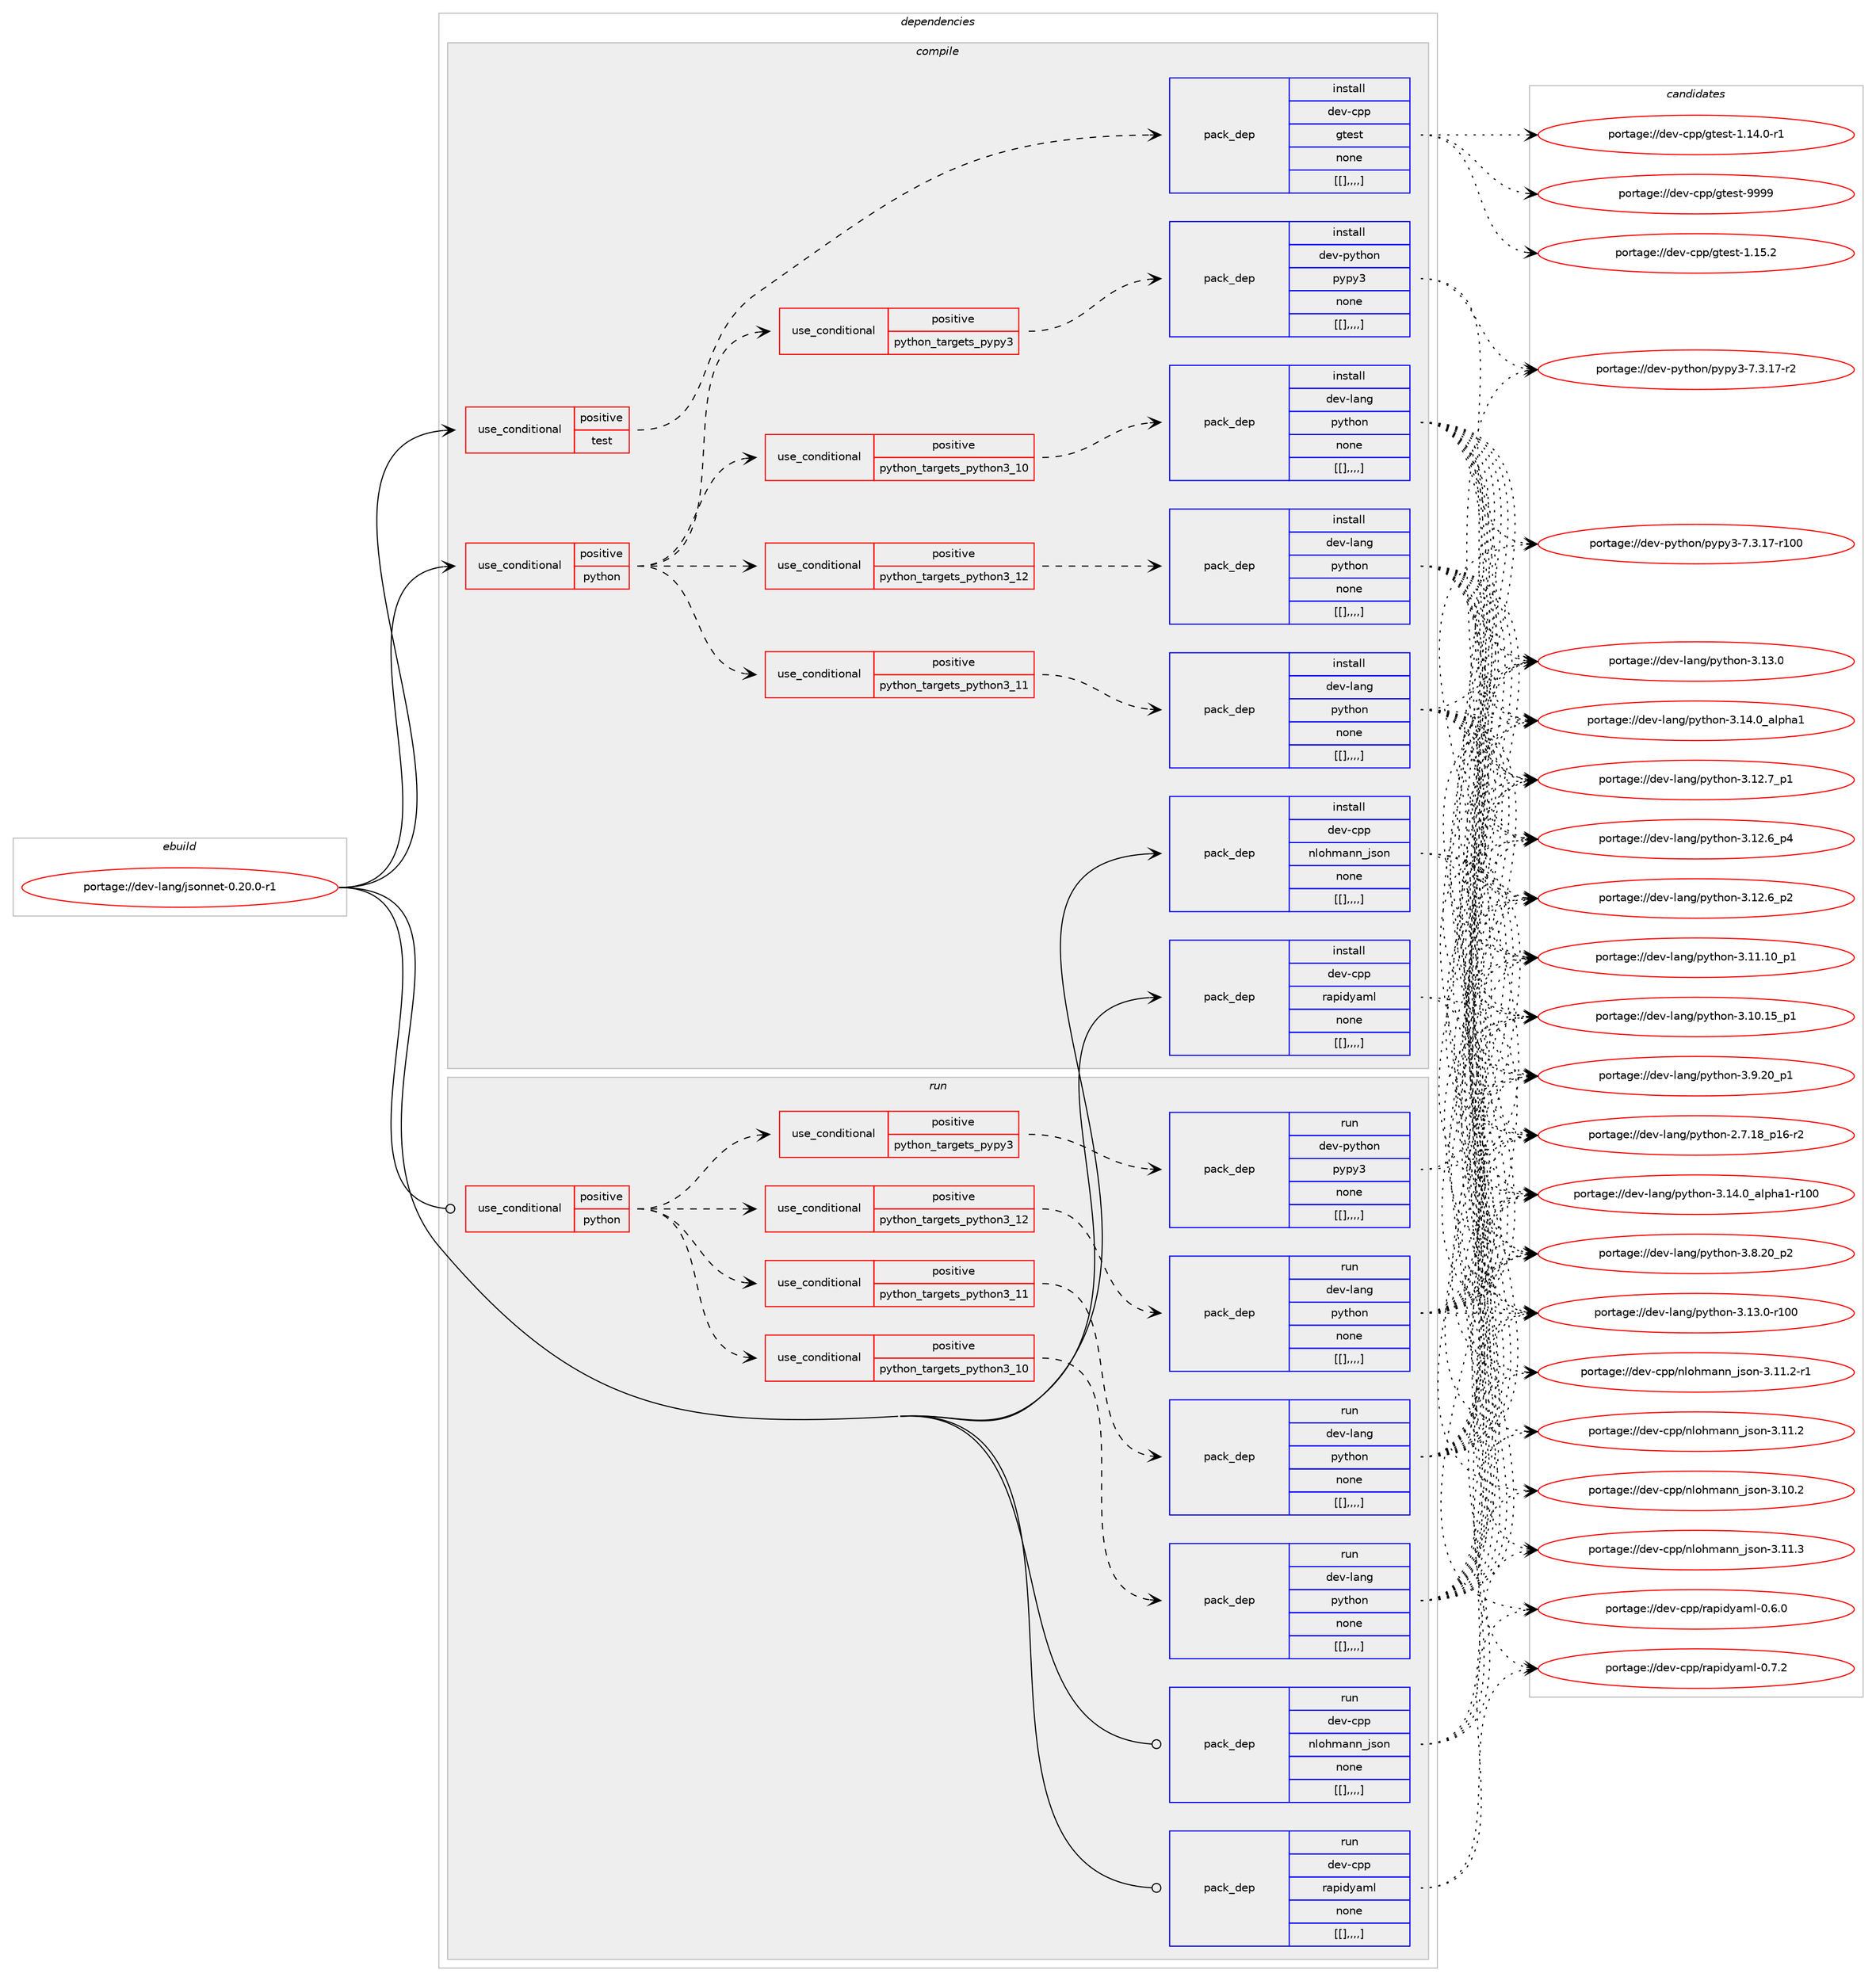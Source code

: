digraph prolog {

# *************
# Graph options
# *************

newrank=true;
concentrate=true;
compound=true;
graph [rankdir=LR,fontname=Helvetica,fontsize=10,ranksep=1.5];#, ranksep=2.5, nodesep=0.2];
edge  [arrowhead=vee];
node  [fontname=Helvetica,fontsize=10];

# **********
# The ebuild
# **********

subgraph cluster_leftcol {
color=gray;
label=<<i>ebuild</i>>;
id [label="portage://dev-lang/jsonnet-0.20.0-r1", color=red, width=4, href="../dev-lang/jsonnet-0.20.0-r1.svg"];
}

# ****************
# The dependencies
# ****************

subgraph cluster_midcol {
color=gray;
label=<<i>dependencies</i>>;
subgraph cluster_compile {
fillcolor="#eeeeee";
style=filled;
label=<<i>compile</i>>;
subgraph cond24890 {
dependency103694 [label=<<TABLE BORDER="0" CELLBORDER="1" CELLSPACING="0" CELLPADDING="4"><TR><TD ROWSPAN="3" CELLPADDING="10">use_conditional</TD></TR><TR><TD>positive</TD></TR><TR><TD>python</TD></TR></TABLE>>, shape=none, color=red];
subgraph cond24892 {
dependency103696 [label=<<TABLE BORDER="0" CELLBORDER="1" CELLSPACING="0" CELLPADDING="4"><TR><TD ROWSPAN="3" CELLPADDING="10">use_conditional</TD></TR><TR><TD>positive</TD></TR><TR><TD>python_targets_pypy3</TD></TR></TABLE>>, shape=none, color=red];
subgraph pack77657 {
dependency103707 [label=<<TABLE BORDER="0" CELLBORDER="1" CELLSPACING="0" CELLPADDING="4" WIDTH="220"><TR><TD ROWSPAN="6" CELLPADDING="30">pack_dep</TD></TR><TR><TD WIDTH="110">install</TD></TR><TR><TD>dev-python</TD></TR><TR><TD>pypy3</TD></TR><TR><TD>none</TD></TR><TR><TD>[[],,,,]</TD></TR></TABLE>>, shape=none, color=blue];
}
dependency103696:e -> dependency103707:w [weight=20,style="dashed",arrowhead="vee"];
}
dependency103694:e -> dependency103696:w [weight=20,style="dashed",arrowhead="vee"];
subgraph cond24904 {
dependency103715 [label=<<TABLE BORDER="0" CELLBORDER="1" CELLSPACING="0" CELLPADDING="4"><TR><TD ROWSPAN="3" CELLPADDING="10">use_conditional</TD></TR><TR><TD>positive</TD></TR><TR><TD>python_targets_python3_10</TD></TR></TABLE>>, shape=none, color=red];
subgraph pack77663 {
dependency103718 [label=<<TABLE BORDER="0" CELLBORDER="1" CELLSPACING="0" CELLPADDING="4" WIDTH="220"><TR><TD ROWSPAN="6" CELLPADDING="30">pack_dep</TD></TR><TR><TD WIDTH="110">install</TD></TR><TR><TD>dev-lang</TD></TR><TR><TD>python</TD></TR><TR><TD>none</TD></TR><TR><TD>[[],,,,]</TD></TR></TABLE>>, shape=none, color=blue];
}
dependency103715:e -> dependency103718:w [weight=20,style="dashed",arrowhead="vee"];
}
dependency103694:e -> dependency103715:w [weight=20,style="dashed",arrowhead="vee"];
subgraph cond24913 {
dependency103729 [label=<<TABLE BORDER="0" CELLBORDER="1" CELLSPACING="0" CELLPADDING="4"><TR><TD ROWSPAN="3" CELLPADDING="10">use_conditional</TD></TR><TR><TD>positive</TD></TR><TR><TD>python_targets_python3_11</TD></TR></TABLE>>, shape=none, color=red];
subgraph pack77672 {
dependency103737 [label=<<TABLE BORDER="0" CELLBORDER="1" CELLSPACING="0" CELLPADDING="4" WIDTH="220"><TR><TD ROWSPAN="6" CELLPADDING="30">pack_dep</TD></TR><TR><TD WIDTH="110">install</TD></TR><TR><TD>dev-lang</TD></TR><TR><TD>python</TD></TR><TR><TD>none</TD></TR><TR><TD>[[],,,,]</TD></TR></TABLE>>, shape=none, color=blue];
}
dependency103729:e -> dependency103737:w [weight=20,style="dashed",arrowhead="vee"];
}
dependency103694:e -> dependency103729:w [weight=20,style="dashed",arrowhead="vee"];
subgraph cond24916 {
dependency103749 [label=<<TABLE BORDER="0" CELLBORDER="1" CELLSPACING="0" CELLPADDING="4"><TR><TD ROWSPAN="3" CELLPADDING="10">use_conditional</TD></TR><TR><TD>positive</TD></TR><TR><TD>python_targets_python3_12</TD></TR></TABLE>>, shape=none, color=red];
subgraph pack77686 {
dependency103762 [label=<<TABLE BORDER="0" CELLBORDER="1" CELLSPACING="0" CELLPADDING="4" WIDTH="220"><TR><TD ROWSPAN="6" CELLPADDING="30">pack_dep</TD></TR><TR><TD WIDTH="110">install</TD></TR><TR><TD>dev-lang</TD></TR><TR><TD>python</TD></TR><TR><TD>none</TD></TR><TR><TD>[[],,,,]</TD></TR></TABLE>>, shape=none, color=blue];
}
dependency103749:e -> dependency103762:w [weight=20,style="dashed",arrowhead="vee"];
}
dependency103694:e -> dependency103749:w [weight=20,style="dashed",arrowhead="vee"];
}
id:e -> dependency103694:w [weight=20,style="solid",arrowhead="vee"];
subgraph cond24922 {
dependency103781 [label=<<TABLE BORDER="0" CELLBORDER="1" CELLSPACING="0" CELLPADDING="4"><TR><TD ROWSPAN="3" CELLPADDING="10">use_conditional</TD></TR><TR><TD>positive</TD></TR><TR><TD>test</TD></TR></TABLE>>, shape=none, color=red];
subgraph pack77718 {
dependency103791 [label=<<TABLE BORDER="0" CELLBORDER="1" CELLSPACING="0" CELLPADDING="4" WIDTH="220"><TR><TD ROWSPAN="6" CELLPADDING="30">pack_dep</TD></TR><TR><TD WIDTH="110">install</TD></TR><TR><TD>dev-cpp</TD></TR><TR><TD>gtest</TD></TR><TR><TD>none</TD></TR><TR><TD>[[],,,,]</TD></TR></TABLE>>, shape=none, color=blue];
}
dependency103781:e -> dependency103791:w [weight=20,style="dashed",arrowhead="vee"];
}
id:e -> dependency103781:w [weight=20,style="solid",arrowhead="vee"];
subgraph pack77724 {
dependency103802 [label=<<TABLE BORDER="0" CELLBORDER="1" CELLSPACING="0" CELLPADDING="4" WIDTH="220"><TR><TD ROWSPAN="6" CELLPADDING="30">pack_dep</TD></TR><TR><TD WIDTH="110">install</TD></TR><TR><TD>dev-cpp</TD></TR><TR><TD>nlohmann_json</TD></TR><TR><TD>none</TD></TR><TR><TD>[[],,,,]</TD></TR></TABLE>>, shape=none, color=blue];
}
id:e -> dependency103802:w [weight=20,style="solid",arrowhead="vee"];
subgraph pack77726 {
dependency103810 [label=<<TABLE BORDER="0" CELLBORDER="1" CELLSPACING="0" CELLPADDING="4" WIDTH="220"><TR><TD ROWSPAN="6" CELLPADDING="30">pack_dep</TD></TR><TR><TD WIDTH="110">install</TD></TR><TR><TD>dev-cpp</TD></TR><TR><TD>rapidyaml</TD></TR><TR><TD>none</TD></TR><TR><TD>[[],,,,]</TD></TR></TABLE>>, shape=none, color=blue];
}
id:e -> dependency103810:w [weight=20,style="solid",arrowhead="vee"];
}
subgraph cluster_compileandrun {
fillcolor="#eeeeee";
style=filled;
label=<<i>compile and run</i>>;
}
subgraph cluster_run {
fillcolor="#eeeeee";
style=filled;
label=<<i>run</i>>;
subgraph cond24932 {
dependency103819 [label=<<TABLE BORDER="0" CELLBORDER="1" CELLSPACING="0" CELLPADDING="4"><TR><TD ROWSPAN="3" CELLPADDING="10">use_conditional</TD></TR><TR><TD>positive</TD></TR><TR><TD>python</TD></TR></TABLE>>, shape=none, color=red];
subgraph cond24935 {
dependency103845 [label=<<TABLE BORDER="0" CELLBORDER="1" CELLSPACING="0" CELLPADDING="4"><TR><TD ROWSPAN="3" CELLPADDING="10">use_conditional</TD></TR><TR><TD>positive</TD></TR><TR><TD>python_targets_pypy3</TD></TR></TABLE>>, shape=none, color=red];
subgraph pack77757 {
dependency103852 [label=<<TABLE BORDER="0" CELLBORDER="1" CELLSPACING="0" CELLPADDING="4" WIDTH="220"><TR><TD ROWSPAN="6" CELLPADDING="30">pack_dep</TD></TR><TR><TD WIDTH="110">run</TD></TR><TR><TD>dev-python</TD></TR><TR><TD>pypy3</TD></TR><TR><TD>none</TD></TR><TR><TD>[[],,,,]</TD></TR></TABLE>>, shape=none, color=blue];
}
dependency103845:e -> dependency103852:w [weight=20,style="dashed",arrowhead="vee"];
}
dependency103819:e -> dependency103845:w [weight=20,style="dashed",arrowhead="vee"];
subgraph cond24948 {
dependency103873 [label=<<TABLE BORDER="0" CELLBORDER="1" CELLSPACING="0" CELLPADDING="4"><TR><TD ROWSPAN="3" CELLPADDING="10">use_conditional</TD></TR><TR><TD>positive</TD></TR><TR><TD>python_targets_python3_10</TD></TR></TABLE>>, shape=none, color=red];
subgraph pack77782 {
dependency103920 [label=<<TABLE BORDER="0" CELLBORDER="1" CELLSPACING="0" CELLPADDING="4" WIDTH="220"><TR><TD ROWSPAN="6" CELLPADDING="30">pack_dep</TD></TR><TR><TD WIDTH="110">run</TD></TR><TR><TD>dev-lang</TD></TR><TR><TD>python</TD></TR><TR><TD>none</TD></TR><TR><TD>[[],,,,]</TD></TR></TABLE>>, shape=none, color=blue];
}
dependency103873:e -> dependency103920:w [weight=20,style="dashed",arrowhead="vee"];
}
dependency103819:e -> dependency103873:w [weight=20,style="dashed",arrowhead="vee"];
subgraph cond24968 {
dependency103952 [label=<<TABLE BORDER="0" CELLBORDER="1" CELLSPACING="0" CELLPADDING="4"><TR><TD ROWSPAN="3" CELLPADDING="10">use_conditional</TD></TR><TR><TD>positive</TD></TR><TR><TD>python_targets_python3_11</TD></TR></TABLE>>, shape=none, color=red];
subgraph pack77838 {
dependency103954 [label=<<TABLE BORDER="0" CELLBORDER="1" CELLSPACING="0" CELLPADDING="4" WIDTH="220"><TR><TD ROWSPAN="6" CELLPADDING="30">pack_dep</TD></TR><TR><TD WIDTH="110">run</TD></TR><TR><TD>dev-lang</TD></TR><TR><TD>python</TD></TR><TR><TD>none</TD></TR><TR><TD>[[],,,,]</TD></TR></TABLE>>, shape=none, color=blue];
}
dependency103952:e -> dependency103954:w [weight=20,style="dashed",arrowhead="vee"];
}
dependency103819:e -> dependency103952:w [weight=20,style="dashed",arrowhead="vee"];
subgraph cond24976 {
dependency103962 [label=<<TABLE BORDER="0" CELLBORDER="1" CELLSPACING="0" CELLPADDING="4"><TR><TD ROWSPAN="3" CELLPADDING="10">use_conditional</TD></TR><TR><TD>positive</TD></TR><TR><TD>python_targets_python3_12</TD></TR></TABLE>>, shape=none, color=red];
subgraph pack77847 {
dependency103973 [label=<<TABLE BORDER="0" CELLBORDER="1" CELLSPACING="0" CELLPADDING="4" WIDTH="220"><TR><TD ROWSPAN="6" CELLPADDING="30">pack_dep</TD></TR><TR><TD WIDTH="110">run</TD></TR><TR><TD>dev-lang</TD></TR><TR><TD>python</TD></TR><TR><TD>none</TD></TR><TR><TD>[[],,,,]</TD></TR></TABLE>>, shape=none, color=blue];
}
dependency103962:e -> dependency103973:w [weight=20,style="dashed",arrowhead="vee"];
}
dependency103819:e -> dependency103962:w [weight=20,style="dashed",arrowhead="vee"];
}
id:e -> dependency103819:w [weight=20,style="solid",arrowhead="odot"];
subgraph pack77857 {
dependency103977 [label=<<TABLE BORDER="0" CELLBORDER="1" CELLSPACING="0" CELLPADDING="4" WIDTH="220"><TR><TD ROWSPAN="6" CELLPADDING="30">pack_dep</TD></TR><TR><TD WIDTH="110">run</TD></TR><TR><TD>dev-cpp</TD></TR><TR><TD>nlohmann_json</TD></TR><TR><TD>none</TD></TR><TR><TD>[[],,,,]</TD></TR></TABLE>>, shape=none, color=blue];
}
id:e -> dependency103977:w [weight=20,style="solid",arrowhead="odot"];
subgraph pack77886 {
dependency104026 [label=<<TABLE BORDER="0" CELLBORDER="1" CELLSPACING="0" CELLPADDING="4" WIDTH="220"><TR><TD ROWSPAN="6" CELLPADDING="30">pack_dep</TD></TR><TR><TD WIDTH="110">run</TD></TR><TR><TD>dev-cpp</TD></TR><TR><TD>rapidyaml</TD></TR><TR><TD>none</TD></TR><TR><TD>[[],,,,]</TD></TR></TABLE>>, shape=none, color=blue];
}
id:e -> dependency104026:w [weight=20,style="solid",arrowhead="odot"];
}
}

# **************
# The candidates
# **************

subgraph cluster_choices {
rank=same;
color=gray;
label=<<i>candidates</i>>;

subgraph choice77692 {
color=black;
nodesep=1;
choice100101118451121211161041111104711212111212151455546514649554511450 [label="portage://dev-python/pypy3-7.3.17-r2", color=red, width=4,href="../dev-python/pypy3-7.3.17-r2.svg"];
choice1001011184511212111610411111047112121112121514555465146495545114494848 [label="portage://dev-python/pypy3-7.3.17-r100", color=red, width=4,href="../dev-python/pypy3-7.3.17-r100.svg"];
dependency103707:e -> choice100101118451121211161041111104711212111212151455546514649554511450:w [style=dotted,weight="100"];
dependency103707:e -> choice1001011184511212111610411111047112121112121514555465146495545114494848:w [style=dotted,weight="100"];
}
subgraph choice77695 {
color=black;
nodesep=1;
choice100101118451089711010347112121116104111110455146495246489597108112104974945114494848 [label="portage://dev-lang/python-3.14.0_alpha1-r100", color=red, width=4,href="../dev-lang/python-3.14.0_alpha1-r100.svg"];
choice1001011184510897110103471121211161041111104551464952464895971081121049749 [label="portage://dev-lang/python-3.14.0_alpha1", color=red, width=4,href="../dev-lang/python-3.14.0_alpha1.svg"];
choice1001011184510897110103471121211161041111104551464951464845114494848 [label="portage://dev-lang/python-3.13.0-r100", color=red, width=4,href="../dev-lang/python-3.13.0-r100.svg"];
choice10010111845108971101034711212111610411111045514649514648 [label="portage://dev-lang/python-3.13.0", color=red, width=4,href="../dev-lang/python-3.13.0.svg"];
choice100101118451089711010347112121116104111110455146495046559511249 [label="portage://dev-lang/python-3.12.7_p1", color=red, width=4,href="../dev-lang/python-3.12.7_p1.svg"];
choice100101118451089711010347112121116104111110455146495046549511252 [label="portage://dev-lang/python-3.12.6_p4", color=red, width=4,href="../dev-lang/python-3.12.6_p4.svg"];
choice100101118451089711010347112121116104111110455146495046549511250 [label="portage://dev-lang/python-3.12.6_p2", color=red, width=4,href="../dev-lang/python-3.12.6_p2.svg"];
choice10010111845108971101034711212111610411111045514649494649489511249 [label="portage://dev-lang/python-3.11.10_p1", color=red, width=4,href="../dev-lang/python-3.11.10_p1.svg"];
choice10010111845108971101034711212111610411111045514649484649539511249 [label="portage://dev-lang/python-3.10.15_p1", color=red, width=4,href="../dev-lang/python-3.10.15_p1.svg"];
choice100101118451089711010347112121116104111110455146574650489511249 [label="portage://dev-lang/python-3.9.20_p1", color=red, width=4,href="../dev-lang/python-3.9.20_p1.svg"];
choice100101118451089711010347112121116104111110455146564650489511250 [label="portage://dev-lang/python-3.8.20_p2", color=red, width=4,href="../dev-lang/python-3.8.20_p2.svg"];
choice100101118451089711010347112121116104111110455046554649569511249544511450 [label="portage://dev-lang/python-2.7.18_p16-r2", color=red, width=4,href="../dev-lang/python-2.7.18_p16-r2.svg"];
dependency103718:e -> choice100101118451089711010347112121116104111110455146495246489597108112104974945114494848:w [style=dotted,weight="100"];
dependency103718:e -> choice1001011184510897110103471121211161041111104551464952464895971081121049749:w [style=dotted,weight="100"];
dependency103718:e -> choice1001011184510897110103471121211161041111104551464951464845114494848:w [style=dotted,weight="100"];
dependency103718:e -> choice10010111845108971101034711212111610411111045514649514648:w [style=dotted,weight="100"];
dependency103718:e -> choice100101118451089711010347112121116104111110455146495046559511249:w [style=dotted,weight="100"];
dependency103718:e -> choice100101118451089711010347112121116104111110455146495046549511252:w [style=dotted,weight="100"];
dependency103718:e -> choice100101118451089711010347112121116104111110455146495046549511250:w [style=dotted,weight="100"];
dependency103718:e -> choice10010111845108971101034711212111610411111045514649494649489511249:w [style=dotted,weight="100"];
dependency103718:e -> choice10010111845108971101034711212111610411111045514649484649539511249:w [style=dotted,weight="100"];
dependency103718:e -> choice100101118451089711010347112121116104111110455146574650489511249:w [style=dotted,weight="100"];
dependency103718:e -> choice100101118451089711010347112121116104111110455146564650489511250:w [style=dotted,weight="100"];
dependency103718:e -> choice100101118451089711010347112121116104111110455046554649569511249544511450:w [style=dotted,weight="100"];
}
subgraph choice77711 {
color=black;
nodesep=1;
choice100101118451089711010347112121116104111110455146495246489597108112104974945114494848 [label="portage://dev-lang/python-3.14.0_alpha1-r100", color=red, width=4,href="../dev-lang/python-3.14.0_alpha1-r100.svg"];
choice1001011184510897110103471121211161041111104551464952464895971081121049749 [label="portage://dev-lang/python-3.14.0_alpha1", color=red, width=4,href="../dev-lang/python-3.14.0_alpha1.svg"];
choice1001011184510897110103471121211161041111104551464951464845114494848 [label="portage://dev-lang/python-3.13.0-r100", color=red, width=4,href="../dev-lang/python-3.13.0-r100.svg"];
choice10010111845108971101034711212111610411111045514649514648 [label="portage://dev-lang/python-3.13.0", color=red, width=4,href="../dev-lang/python-3.13.0.svg"];
choice100101118451089711010347112121116104111110455146495046559511249 [label="portage://dev-lang/python-3.12.7_p1", color=red, width=4,href="../dev-lang/python-3.12.7_p1.svg"];
choice100101118451089711010347112121116104111110455146495046549511252 [label="portage://dev-lang/python-3.12.6_p4", color=red, width=4,href="../dev-lang/python-3.12.6_p4.svg"];
choice100101118451089711010347112121116104111110455146495046549511250 [label="portage://dev-lang/python-3.12.6_p2", color=red, width=4,href="../dev-lang/python-3.12.6_p2.svg"];
choice10010111845108971101034711212111610411111045514649494649489511249 [label="portage://dev-lang/python-3.11.10_p1", color=red, width=4,href="../dev-lang/python-3.11.10_p1.svg"];
choice10010111845108971101034711212111610411111045514649484649539511249 [label="portage://dev-lang/python-3.10.15_p1", color=red, width=4,href="../dev-lang/python-3.10.15_p1.svg"];
choice100101118451089711010347112121116104111110455146574650489511249 [label="portage://dev-lang/python-3.9.20_p1", color=red, width=4,href="../dev-lang/python-3.9.20_p1.svg"];
choice100101118451089711010347112121116104111110455146564650489511250 [label="portage://dev-lang/python-3.8.20_p2", color=red, width=4,href="../dev-lang/python-3.8.20_p2.svg"];
choice100101118451089711010347112121116104111110455046554649569511249544511450 [label="portage://dev-lang/python-2.7.18_p16-r2", color=red, width=4,href="../dev-lang/python-2.7.18_p16-r2.svg"];
dependency103737:e -> choice100101118451089711010347112121116104111110455146495246489597108112104974945114494848:w [style=dotted,weight="100"];
dependency103737:e -> choice1001011184510897110103471121211161041111104551464952464895971081121049749:w [style=dotted,weight="100"];
dependency103737:e -> choice1001011184510897110103471121211161041111104551464951464845114494848:w [style=dotted,weight="100"];
dependency103737:e -> choice10010111845108971101034711212111610411111045514649514648:w [style=dotted,weight="100"];
dependency103737:e -> choice100101118451089711010347112121116104111110455146495046559511249:w [style=dotted,weight="100"];
dependency103737:e -> choice100101118451089711010347112121116104111110455146495046549511252:w [style=dotted,weight="100"];
dependency103737:e -> choice100101118451089711010347112121116104111110455146495046549511250:w [style=dotted,weight="100"];
dependency103737:e -> choice10010111845108971101034711212111610411111045514649494649489511249:w [style=dotted,weight="100"];
dependency103737:e -> choice10010111845108971101034711212111610411111045514649484649539511249:w [style=dotted,weight="100"];
dependency103737:e -> choice100101118451089711010347112121116104111110455146574650489511249:w [style=dotted,weight="100"];
dependency103737:e -> choice100101118451089711010347112121116104111110455146564650489511250:w [style=dotted,weight="100"];
dependency103737:e -> choice100101118451089711010347112121116104111110455046554649569511249544511450:w [style=dotted,weight="100"];
}
subgraph choice77722 {
color=black;
nodesep=1;
choice100101118451089711010347112121116104111110455146495246489597108112104974945114494848 [label="portage://dev-lang/python-3.14.0_alpha1-r100", color=red, width=4,href="../dev-lang/python-3.14.0_alpha1-r100.svg"];
choice1001011184510897110103471121211161041111104551464952464895971081121049749 [label="portage://dev-lang/python-3.14.0_alpha1", color=red, width=4,href="../dev-lang/python-3.14.0_alpha1.svg"];
choice1001011184510897110103471121211161041111104551464951464845114494848 [label="portage://dev-lang/python-3.13.0-r100", color=red, width=4,href="../dev-lang/python-3.13.0-r100.svg"];
choice10010111845108971101034711212111610411111045514649514648 [label="portage://dev-lang/python-3.13.0", color=red, width=4,href="../dev-lang/python-3.13.0.svg"];
choice100101118451089711010347112121116104111110455146495046559511249 [label="portage://dev-lang/python-3.12.7_p1", color=red, width=4,href="../dev-lang/python-3.12.7_p1.svg"];
choice100101118451089711010347112121116104111110455146495046549511252 [label="portage://dev-lang/python-3.12.6_p4", color=red, width=4,href="../dev-lang/python-3.12.6_p4.svg"];
choice100101118451089711010347112121116104111110455146495046549511250 [label="portage://dev-lang/python-3.12.6_p2", color=red, width=4,href="../dev-lang/python-3.12.6_p2.svg"];
choice10010111845108971101034711212111610411111045514649494649489511249 [label="portage://dev-lang/python-3.11.10_p1", color=red, width=4,href="../dev-lang/python-3.11.10_p1.svg"];
choice10010111845108971101034711212111610411111045514649484649539511249 [label="portage://dev-lang/python-3.10.15_p1", color=red, width=4,href="../dev-lang/python-3.10.15_p1.svg"];
choice100101118451089711010347112121116104111110455146574650489511249 [label="portage://dev-lang/python-3.9.20_p1", color=red, width=4,href="../dev-lang/python-3.9.20_p1.svg"];
choice100101118451089711010347112121116104111110455146564650489511250 [label="portage://dev-lang/python-3.8.20_p2", color=red, width=4,href="../dev-lang/python-3.8.20_p2.svg"];
choice100101118451089711010347112121116104111110455046554649569511249544511450 [label="portage://dev-lang/python-2.7.18_p16-r2", color=red, width=4,href="../dev-lang/python-2.7.18_p16-r2.svg"];
dependency103762:e -> choice100101118451089711010347112121116104111110455146495246489597108112104974945114494848:w [style=dotted,weight="100"];
dependency103762:e -> choice1001011184510897110103471121211161041111104551464952464895971081121049749:w [style=dotted,weight="100"];
dependency103762:e -> choice1001011184510897110103471121211161041111104551464951464845114494848:w [style=dotted,weight="100"];
dependency103762:e -> choice10010111845108971101034711212111610411111045514649514648:w [style=dotted,weight="100"];
dependency103762:e -> choice100101118451089711010347112121116104111110455146495046559511249:w [style=dotted,weight="100"];
dependency103762:e -> choice100101118451089711010347112121116104111110455146495046549511252:w [style=dotted,weight="100"];
dependency103762:e -> choice100101118451089711010347112121116104111110455146495046549511250:w [style=dotted,weight="100"];
dependency103762:e -> choice10010111845108971101034711212111610411111045514649494649489511249:w [style=dotted,weight="100"];
dependency103762:e -> choice10010111845108971101034711212111610411111045514649484649539511249:w [style=dotted,weight="100"];
dependency103762:e -> choice100101118451089711010347112121116104111110455146574650489511249:w [style=dotted,weight="100"];
dependency103762:e -> choice100101118451089711010347112121116104111110455146564650489511250:w [style=dotted,weight="100"];
dependency103762:e -> choice100101118451089711010347112121116104111110455046554649569511249544511450:w [style=dotted,weight="100"];
}
subgraph choice77735 {
color=black;
nodesep=1;
choice1001011184599112112471031161011151164557575757 [label="portage://dev-cpp/gtest-9999", color=red, width=4,href="../dev-cpp/gtest-9999.svg"];
choice10010111845991121124710311610111511645494649534650 [label="portage://dev-cpp/gtest-1.15.2", color=red, width=4,href="../dev-cpp/gtest-1.15.2.svg"];
choice100101118459911211247103116101115116454946495246484511449 [label="portage://dev-cpp/gtest-1.14.0-r1", color=red, width=4,href="../dev-cpp/gtest-1.14.0-r1.svg"];
dependency103791:e -> choice1001011184599112112471031161011151164557575757:w [style=dotted,weight="100"];
dependency103791:e -> choice10010111845991121124710311610111511645494649534650:w [style=dotted,weight="100"];
dependency103791:e -> choice100101118459911211247103116101115116454946495246484511449:w [style=dotted,weight="100"];
}
subgraph choice77739 {
color=black;
nodesep=1;
choice100101118459911211247110108111104109971101109510611511111045514649494651 [label="portage://dev-cpp/nlohmann_json-3.11.3", color=red, width=4,href="../dev-cpp/nlohmann_json-3.11.3.svg"];
choice1001011184599112112471101081111041099711011095106115111110455146494946504511449 [label="portage://dev-cpp/nlohmann_json-3.11.2-r1", color=red, width=4,href="../dev-cpp/nlohmann_json-3.11.2-r1.svg"];
choice100101118459911211247110108111104109971101109510611511111045514649494650 [label="portage://dev-cpp/nlohmann_json-3.11.2", color=red, width=4,href="../dev-cpp/nlohmann_json-3.11.2.svg"];
choice100101118459911211247110108111104109971101109510611511111045514649484650 [label="portage://dev-cpp/nlohmann_json-3.10.2", color=red, width=4,href="../dev-cpp/nlohmann_json-3.10.2.svg"];
dependency103802:e -> choice100101118459911211247110108111104109971101109510611511111045514649494651:w [style=dotted,weight="100"];
dependency103802:e -> choice1001011184599112112471101081111041099711011095106115111110455146494946504511449:w [style=dotted,weight="100"];
dependency103802:e -> choice100101118459911211247110108111104109971101109510611511111045514649494650:w [style=dotted,weight="100"];
dependency103802:e -> choice100101118459911211247110108111104109971101109510611511111045514649484650:w [style=dotted,weight="100"];
}
subgraph choice77742 {
color=black;
nodesep=1;
choice1001011184599112112471149711210510012197109108454846554650 [label="portage://dev-cpp/rapidyaml-0.7.2", color=red, width=4,href="../dev-cpp/rapidyaml-0.7.2.svg"];
choice1001011184599112112471149711210510012197109108454846544648 [label="portage://dev-cpp/rapidyaml-0.6.0", color=red, width=4,href="../dev-cpp/rapidyaml-0.6.0.svg"];
dependency103810:e -> choice1001011184599112112471149711210510012197109108454846554650:w [style=dotted,weight="100"];
dependency103810:e -> choice1001011184599112112471149711210510012197109108454846544648:w [style=dotted,weight="100"];
}
subgraph choice77745 {
color=black;
nodesep=1;
choice100101118451121211161041111104711212111212151455546514649554511450 [label="portage://dev-python/pypy3-7.3.17-r2", color=red, width=4,href="../dev-python/pypy3-7.3.17-r2.svg"];
choice1001011184511212111610411111047112121112121514555465146495545114494848 [label="portage://dev-python/pypy3-7.3.17-r100", color=red, width=4,href="../dev-python/pypy3-7.3.17-r100.svg"];
dependency103852:e -> choice100101118451121211161041111104711212111212151455546514649554511450:w [style=dotted,weight="100"];
dependency103852:e -> choice1001011184511212111610411111047112121112121514555465146495545114494848:w [style=dotted,weight="100"];
}
subgraph choice77754 {
color=black;
nodesep=1;
choice100101118451089711010347112121116104111110455146495246489597108112104974945114494848 [label="portage://dev-lang/python-3.14.0_alpha1-r100", color=red, width=4,href="../dev-lang/python-3.14.0_alpha1-r100.svg"];
choice1001011184510897110103471121211161041111104551464952464895971081121049749 [label="portage://dev-lang/python-3.14.0_alpha1", color=red, width=4,href="../dev-lang/python-3.14.0_alpha1.svg"];
choice1001011184510897110103471121211161041111104551464951464845114494848 [label="portage://dev-lang/python-3.13.0-r100", color=red, width=4,href="../dev-lang/python-3.13.0-r100.svg"];
choice10010111845108971101034711212111610411111045514649514648 [label="portage://dev-lang/python-3.13.0", color=red, width=4,href="../dev-lang/python-3.13.0.svg"];
choice100101118451089711010347112121116104111110455146495046559511249 [label="portage://dev-lang/python-3.12.7_p1", color=red, width=4,href="../dev-lang/python-3.12.7_p1.svg"];
choice100101118451089711010347112121116104111110455146495046549511252 [label="portage://dev-lang/python-3.12.6_p4", color=red, width=4,href="../dev-lang/python-3.12.6_p4.svg"];
choice100101118451089711010347112121116104111110455146495046549511250 [label="portage://dev-lang/python-3.12.6_p2", color=red, width=4,href="../dev-lang/python-3.12.6_p2.svg"];
choice10010111845108971101034711212111610411111045514649494649489511249 [label="portage://dev-lang/python-3.11.10_p1", color=red, width=4,href="../dev-lang/python-3.11.10_p1.svg"];
choice10010111845108971101034711212111610411111045514649484649539511249 [label="portage://dev-lang/python-3.10.15_p1", color=red, width=4,href="../dev-lang/python-3.10.15_p1.svg"];
choice100101118451089711010347112121116104111110455146574650489511249 [label="portage://dev-lang/python-3.9.20_p1", color=red, width=4,href="../dev-lang/python-3.9.20_p1.svg"];
choice100101118451089711010347112121116104111110455146564650489511250 [label="portage://dev-lang/python-3.8.20_p2", color=red, width=4,href="../dev-lang/python-3.8.20_p2.svg"];
choice100101118451089711010347112121116104111110455046554649569511249544511450 [label="portage://dev-lang/python-2.7.18_p16-r2", color=red, width=4,href="../dev-lang/python-2.7.18_p16-r2.svg"];
dependency103920:e -> choice100101118451089711010347112121116104111110455146495246489597108112104974945114494848:w [style=dotted,weight="100"];
dependency103920:e -> choice1001011184510897110103471121211161041111104551464952464895971081121049749:w [style=dotted,weight="100"];
dependency103920:e -> choice1001011184510897110103471121211161041111104551464951464845114494848:w [style=dotted,weight="100"];
dependency103920:e -> choice10010111845108971101034711212111610411111045514649514648:w [style=dotted,weight="100"];
dependency103920:e -> choice100101118451089711010347112121116104111110455146495046559511249:w [style=dotted,weight="100"];
dependency103920:e -> choice100101118451089711010347112121116104111110455146495046549511252:w [style=dotted,weight="100"];
dependency103920:e -> choice100101118451089711010347112121116104111110455146495046549511250:w [style=dotted,weight="100"];
dependency103920:e -> choice10010111845108971101034711212111610411111045514649494649489511249:w [style=dotted,weight="100"];
dependency103920:e -> choice10010111845108971101034711212111610411111045514649484649539511249:w [style=dotted,weight="100"];
dependency103920:e -> choice100101118451089711010347112121116104111110455146574650489511249:w [style=dotted,weight="100"];
dependency103920:e -> choice100101118451089711010347112121116104111110455146564650489511250:w [style=dotted,weight="100"];
dependency103920:e -> choice100101118451089711010347112121116104111110455046554649569511249544511450:w [style=dotted,weight="100"];
}
subgraph choice77762 {
color=black;
nodesep=1;
choice100101118451089711010347112121116104111110455146495246489597108112104974945114494848 [label="portage://dev-lang/python-3.14.0_alpha1-r100", color=red, width=4,href="../dev-lang/python-3.14.0_alpha1-r100.svg"];
choice1001011184510897110103471121211161041111104551464952464895971081121049749 [label="portage://dev-lang/python-3.14.0_alpha1", color=red, width=4,href="../dev-lang/python-3.14.0_alpha1.svg"];
choice1001011184510897110103471121211161041111104551464951464845114494848 [label="portage://dev-lang/python-3.13.0-r100", color=red, width=4,href="../dev-lang/python-3.13.0-r100.svg"];
choice10010111845108971101034711212111610411111045514649514648 [label="portage://dev-lang/python-3.13.0", color=red, width=4,href="../dev-lang/python-3.13.0.svg"];
choice100101118451089711010347112121116104111110455146495046559511249 [label="portage://dev-lang/python-3.12.7_p1", color=red, width=4,href="../dev-lang/python-3.12.7_p1.svg"];
choice100101118451089711010347112121116104111110455146495046549511252 [label="portage://dev-lang/python-3.12.6_p4", color=red, width=4,href="../dev-lang/python-3.12.6_p4.svg"];
choice100101118451089711010347112121116104111110455146495046549511250 [label="portage://dev-lang/python-3.12.6_p2", color=red, width=4,href="../dev-lang/python-3.12.6_p2.svg"];
choice10010111845108971101034711212111610411111045514649494649489511249 [label="portage://dev-lang/python-3.11.10_p1", color=red, width=4,href="../dev-lang/python-3.11.10_p1.svg"];
choice10010111845108971101034711212111610411111045514649484649539511249 [label="portage://dev-lang/python-3.10.15_p1", color=red, width=4,href="../dev-lang/python-3.10.15_p1.svg"];
choice100101118451089711010347112121116104111110455146574650489511249 [label="portage://dev-lang/python-3.9.20_p1", color=red, width=4,href="../dev-lang/python-3.9.20_p1.svg"];
choice100101118451089711010347112121116104111110455146564650489511250 [label="portage://dev-lang/python-3.8.20_p2", color=red, width=4,href="../dev-lang/python-3.8.20_p2.svg"];
choice100101118451089711010347112121116104111110455046554649569511249544511450 [label="portage://dev-lang/python-2.7.18_p16-r2", color=red, width=4,href="../dev-lang/python-2.7.18_p16-r2.svg"];
dependency103954:e -> choice100101118451089711010347112121116104111110455146495246489597108112104974945114494848:w [style=dotted,weight="100"];
dependency103954:e -> choice1001011184510897110103471121211161041111104551464952464895971081121049749:w [style=dotted,weight="100"];
dependency103954:e -> choice1001011184510897110103471121211161041111104551464951464845114494848:w [style=dotted,weight="100"];
dependency103954:e -> choice10010111845108971101034711212111610411111045514649514648:w [style=dotted,weight="100"];
dependency103954:e -> choice100101118451089711010347112121116104111110455146495046559511249:w [style=dotted,weight="100"];
dependency103954:e -> choice100101118451089711010347112121116104111110455146495046549511252:w [style=dotted,weight="100"];
dependency103954:e -> choice100101118451089711010347112121116104111110455146495046549511250:w [style=dotted,weight="100"];
dependency103954:e -> choice10010111845108971101034711212111610411111045514649494649489511249:w [style=dotted,weight="100"];
dependency103954:e -> choice10010111845108971101034711212111610411111045514649484649539511249:w [style=dotted,weight="100"];
dependency103954:e -> choice100101118451089711010347112121116104111110455146574650489511249:w [style=dotted,weight="100"];
dependency103954:e -> choice100101118451089711010347112121116104111110455146564650489511250:w [style=dotted,weight="100"];
dependency103954:e -> choice100101118451089711010347112121116104111110455046554649569511249544511450:w [style=dotted,weight="100"];
}
subgraph choice77779 {
color=black;
nodesep=1;
choice100101118451089711010347112121116104111110455146495246489597108112104974945114494848 [label="portage://dev-lang/python-3.14.0_alpha1-r100", color=red, width=4,href="../dev-lang/python-3.14.0_alpha1-r100.svg"];
choice1001011184510897110103471121211161041111104551464952464895971081121049749 [label="portage://dev-lang/python-3.14.0_alpha1", color=red, width=4,href="../dev-lang/python-3.14.0_alpha1.svg"];
choice1001011184510897110103471121211161041111104551464951464845114494848 [label="portage://dev-lang/python-3.13.0-r100", color=red, width=4,href="../dev-lang/python-3.13.0-r100.svg"];
choice10010111845108971101034711212111610411111045514649514648 [label="portage://dev-lang/python-3.13.0", color=red, width=4,href="../dev-lang/python-3.13.0.svg"];
choice100101118451089711010347112121116104111110455146495046559511249 [label="portage://dev-lang/python-3.12.7_p1", color=red, width=4,href="../dev-lang/python-3.12.7_p1.svg"];
choice100101118451089711010347112121116104111110455146495046549511252 [label="portage://dev-lang/python-3.12.6_p4", color=red, width=4,href="../dev-lang/python-3.12.6_p4.svg"];
choice100101118451089711010347112121116104111110455146495046549511250 [label="portage://dev-lang/python-3.12.6_p2", color=red, width=4,href="../dev-lang/python-3.12.6_p2.svg"];
choice10010111845108971101034711212111610411111045514649494649489511249 [label="portage://dev-lang/python-3.11.10_p1", color=red, width=4,href="../dev-lang/python-3.11.10_p1.svg"];
choice10010111845108971101034711212111610411111045514649484649539511249 [label="portage://dev-lang/python-3.10.15_p1", color=red, width=4,href="../dev-lang/python-3.10.15_p1.svg"];
choice100101118451089711010347112121116104111110455146574650489511249 [label="portage://dev-lang/python-3.9.20_p1", color=red, width=4,href="../dev-lang/python-3.9.20_p1.svg"];
choice100101118451089711010347112121116104111110455146564650489511250 [label="portage://dev-lang/python-3.8.20_p2", color=red, width=4,href="../dev-lang/python-3.8.20_p2.svg"];
choice100101118451089711010347112121116104111110455046554649569511249544511450 [label="portage://dev-lang/python-2.7.18_p16-r2", color=red, width=4,href="../dev-lang/python-2.7.18_p16-r2.svg"];
dependency103973:e -> choice100101118451089711010347112121116104111110455146495246489597108112104974945114494848:w [style=dotted,weight="100"];
dependency103973:e -> choice1001011184510897110103471121211161041111104551464952464895971081121049749:w [style=dotted,weight="100"];
dependency103973:e -> choice1001011184510897110103471121211161041111104551464951464845114494848:w [style=dotted,weight="100"];
dependency103973:e -> choice10010111845108971101034711212111610411111045514649514648:w [style=dotted,weight="100"];
dependency103973:e -> choice100101118451089711010347112121116104111110455146495046559511249:w [style=dotted,weight="100"];
dependency103973:e -> choice100101118451089711010347112121116104111110455146495046549511252:w [style=dotted,weight="100"];
dependency103973:e -> choice100101118451089711010347112121116104111110455146495046549511250:w [style=dotted,weight="100"];
dependency103973:e -> choice10010111845108971101034711212111610411111045514649494649489511249:w [style=dotted,weight="100"];
dependency103973:e -> choice10010111845108971101034711212111610411111045514649484649539511249:w [style=dotted,weight="100"];
dependency103973:e -> choice100101118451089711010347112121116104111110455146574650489511249:w [style=dotted,weight="100"];
dependency103973:e -> choice100101118451089711010347112121116104111110455146564650489511250:w [style=dotted,weight="100"];
dependency103973:e -> choice100101118451089711010347112121116104111110455046554649569511249544511450:w [style=dotted,weight="100"];
}
subgraph choice77792 {
color=black;
nodesep=1;
choice100101118459911211247110108111104109971101109510611511111045514649494651 [label="portage://dev-cpp/nlohmann_json-3.11.3", color=red, width=4,href="../dev-cpp/nlohmann_json-3.11.3.svg"];
choice1001011184599112112471101081111041099711011095106115111110455146494946504511449 [label="portage://dev-cpp/nlohmann_json-3.11.2-r1", color=red, width=4,href="../dev-cpp/nlohmann_json-3.11.2-r1.svg"];
choice100101118459911211247110108111104109971101109510611511111045514649494650 [label="portage://dev-cpp/nlohmann_json-3.11.2", color=red, width=4,href="../dev-cpp/nlohmann_json-3.11.2.svg"];
choice100101118459911211247110108111104109971101109510611511111045514649484650 [label="portage://dev-cpp/nlohmann_json-3.10.2", color=red, width=4,href="../dev-cpp/nlohmann_json-3.10.2.svg"];
dependency103977:e -> choice100101118459911211247110108111104109971101109510611511111045514649494651:w [style=dotted,weight="100"];
dependency103977:e -> choice1001011184599112112471101081111041099711011095106115111110455146494946504511449:w [style=dotted,weight="100"];
dependency103977:e -> choice100101118459911211247110108111104109971101109510611511111045514649494650:w [style=dotted,weight="100"];
dependency103977:e -> choice100101118459911211247110108111104109971101109510611511111045514649484650:w [style=dotted,weight="100"];
}
subgraph choice77797 {
color=black;
nodesep=1;
choice1001011184599112112471149711210510012197109108454846554650 [label="portage://dev-cpp/rapidyaml-0.7.2", color=red, width=4,href="../dev-cpp/rapidyaml-0.7.2.svg"];
choice1001011184599112112471149711210510012197109108454846544648 [label="portage://dev-cpp/rapidyaml-0.6.0", color=red, width=4,href="../dev-cpp/rapidyaml-0.6.0.svg"];
dependency104026:e -> choice1001011184599112112471149711210510012197109108454846554650:w [style=dotted,weight="100"];
dependency104026:e -> choice1001011184599112112471149711210510012197109108454846544648:w [style=dotted,weight="100"];
}
}

}
